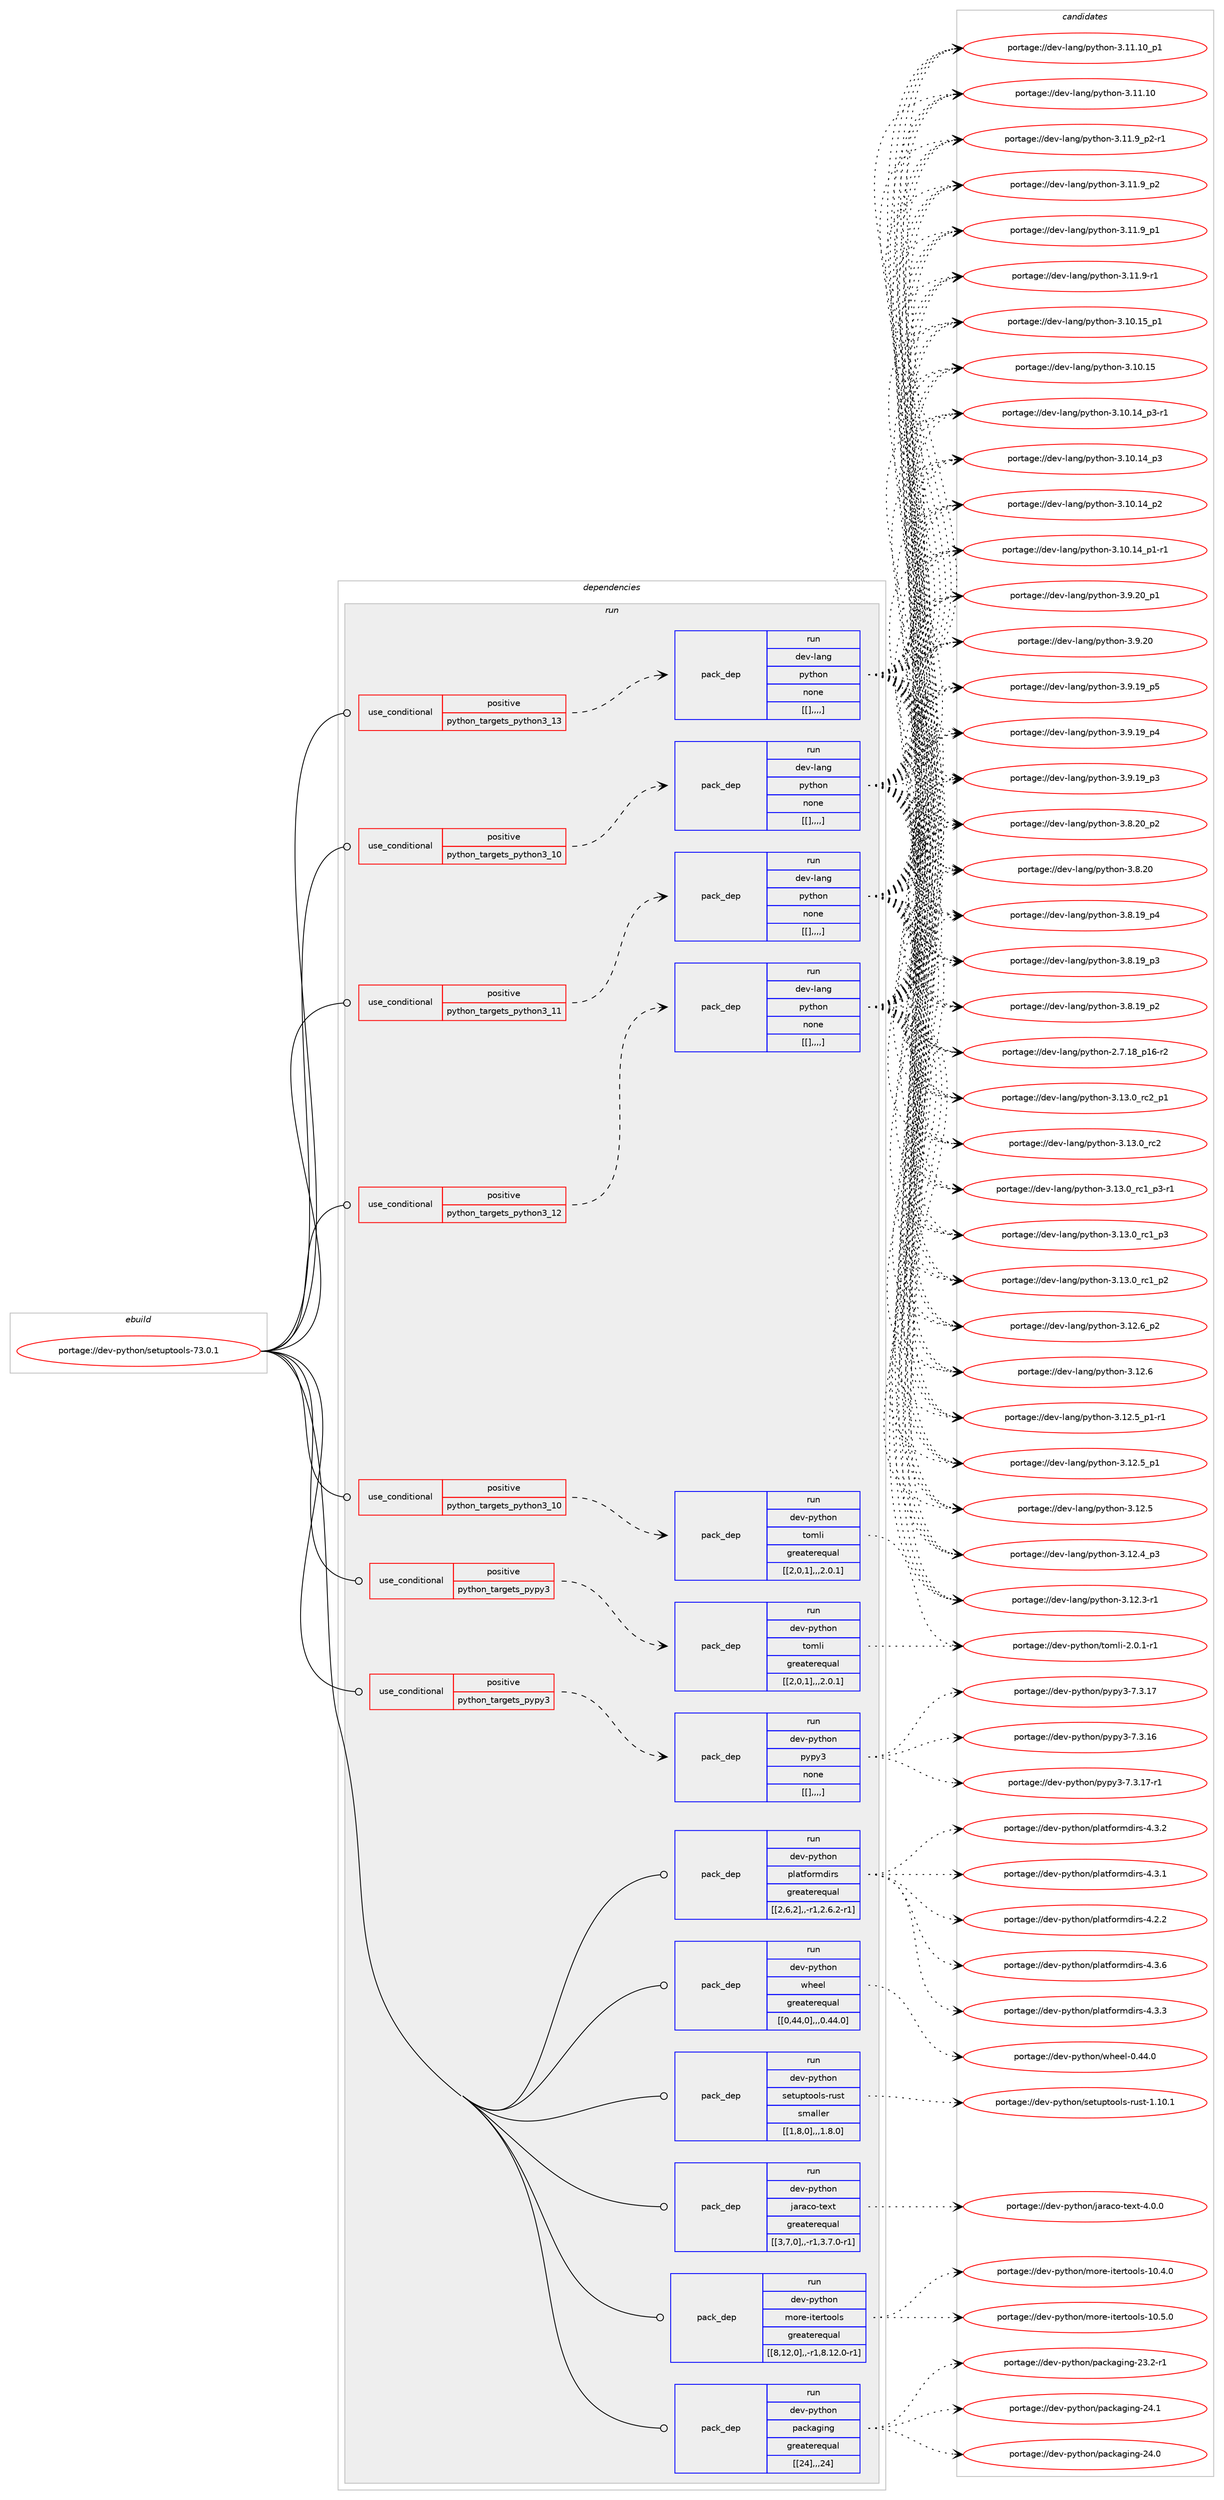 digraph prolog {

# *************
# Graph options
# *************

newrank=true;
concentrate=true;
compound=true;
graph [rankdir=LR,fontname=Helvetica,fontsize=10,ranksep=1.5];#, ranksep=2.5, nodesep=0.2];
edge  [arrowhead=vee];
node  [fontname=Helvetica,fontsize=10];

# **********
# The ebuild
# **********

subgraph cluster_leftcol {
color=gray;
label=<<i>ebuild</i>>;
id [label="portage://dev-python/setuptools-73.0.1", color=red, width=4, href="../dev-python/setuptools-73.0.1.svg"];
}

# ****************
# The dependencies
# ****************

subgraph cluster_midcol {
color=gray;
label=<<i>dependencies</i>>;
subgraph cluster_compile {
fillcolor="#eeeeee";
style=filled;
label=<<i>compile</i>>;
}
subgraph cluster_compileandrun {
fillcolor="#eeeeee";
style=filled;
label=<<i>compile and run</i>>;
}
subgraph cluster_run {
fillcolor="#eeeeee";
style=filled;
label=<<i>run</i>>;
subgraph cond41144 {
dependency166281 [label=<<TABLE BORDER="0" CELLBORDER="1" CELLSPACING="0" CELLPADDING="4"><TR><TD ROWSPAN="3" CELLPADDING="10">use_conditional</TD></TR><TR><TD>positive</TD></TR><TR><TD>python_targets_pypy3</TD></TR></TABLE>>, shape=none, color=red];
subgraph pack123879 {
dependency166282 [label=<<TABLE BORDER="0" CELLBORDER="1" CELLSPACING="0" CELLPADDING="4" WIDTH="220"><TR><TD ROWSPAN="6" CELLPADDING="30">pack_dep</TD></TR><TR><TD WIDTH="110">run</TD></TR><TR><TD>dev-python</TD></TR><TR><TD>pypy3</TD></TR><TR><TD>none</TD></TR><TR><TD>[[],,,,]</TD></TR></TABLE>>, shape=none, color=blue];
}
dependency166281:e -> dependency166282:w [weight=20,style="dashed",arrowhead="vee"];
}
id:e -> dependency166281:w [weight=20,style="solid",arrowhead="odot"];
subgraph cond41145 {
dependency166283 [label=<<TABLE BORDER="0" CELLBORDER="1" CELLSPACING="0" CELLPADDING="4"><TR><TD ROWSPAN="3" CELLPADDING="10">use_conditional</TD></TR><TR><TD>positive</TD></TR><TR><TD>python_targets_pypy3</TD></TR></TABLE>>, shape=none, color=red];
subgraph pack123880 {
dependency166284 [label=<<TABLE BORDER="0" CELLBORDER="1" CELLSPACING="0" CELLPADDING="4" WIDTH="220"><TR><TD ROWSPAN="6" CELLPADDING="30">pack_dep</TD></TR><TR><TD WIDTH="110">run</TD></TR><TR><TD>dev-python</TD></TR><TR><TD>tomli</TD></TR><TR><TD>greaterequal</TD></TR><TR><TD>[[2,0,1],,,2.0.1]</TD></TR></TABLE>>, shape=none, color=blue];
}
dependency166283:e -> dependency166284:w [weight=20,style="dashed",arrowhead="vee"];
}
id:e -> dependency166283:w [weight=20,style="solid",arrowhead="odot"];
subgraph cond41146 {
dependency166285 [label=<<TABLE BORDER="0" CELLBORDER="1" CELLSPACING="0" CELLPADDING="4"><TR><TD ROWSPAN="3" CELLPADDING="10">use_conditional</TD></TR><TR><TD>positive</TD></TR><TR><TD>python_targets_python3_10</TD></TR></TABLE>>, shape=none, color=red];
subgraph pack123881 {
dependency166286 [label=<<TABLE BORDER="0" CELLBORDER="1" CELLSPACING="0" CELLPADDING="4" WIDTH="220"><TR><TD ROWSPAN="6" CELLPADDING="30">pack_dep</TD></TR><TR><TD WIDTH="110">run</TD></TR><TR><TD>dev-lang</TD></TR><TR><TD>python</TD></TR><TR><TD>none</TD></TR><TR><TD>[[],,,,]</TD></TR></TABLE>>, shape=none, color=blue];
}
dependency166285:e -> dependency166286:w [weight=20,style="dashed",arrowhead="vee"];
}
id:e -> dependency166285:w [weight=20,style="solid",arrowhead="odot"];
subgraph cond41147 {
dependency166287 [label=<<TABLE BORDER="0" CELLBORDER="1" CELLSPACING="0" CELLPADDING="4"><TR><TD ROWSPAN="3" CELLPADDING="10">use_conditional</TD></TR><TR><TD>positive</TD></TR><TR><TD>python_targets_python3_10</TD></TR></TABLE>>, shape=none, color=red];
subgraph pack123882 {
dependency166288 [label=<<TABLE BORDER="0" CELLBORDER="1" CELLSPACING="0" CELLPADDING="4" WIDTH="220"><TR><TD ROWSPAN="6" CELLPADDING="30">pack_dep</TD></TR><TR><TD WIDTH="110">run</TD></TR><TR><TD>dev-python</TD></TR><TR><TD>tomli</TD></TR><TR><TD>greaterequal</TD></TR><TR><TD>[[2,0,1],,,2.0.1]</TD></TR></TABLE>>, shape=none, color=blue];
}
dependency166287:e -> dependency166288:w [weight=20,style="dashed",arrowhead="vee"];
}
id:e -> dependency166287:w [weight=20,style="solid",arrowhead="odot"];
subgraph cond41148 {
dependency166289 [label=<<TABLE BORDER="0" CELLBORDER="1" CELLSPACING="0" CELLPADDING="4"><TR><TD ROWSPAN="3" CELLPADDING="10">use_conditional</TD></TR><TR><TD>positive</TD></TR><TR><TD>python_targets_python3_11</TD></TR></TABLE>>, shape=none, color=red];
subgraph pack123883 {
dependency166290 [label=<<TABLE BORDER="0" CELLBORDER="1" CELLSPACING="0" CELLPADDING="4" WIDTH="220"><TR><TD ROWSPAN="6" CELLPADDING="30">pack_dep</TD></TR><TR><TD WIDTH="110">run</TD></TR><TR><TD>dev-lang</TD></TR><TR><TD>python</TD></TR><TR><TD>none</TD></TR><TR><TD>[[],,,,]</TD></TR></TABLE>>, shape=none, color=blue];
}
dependency166289:e -> dependency166290:w [weight=20,style="dashed",arrowhead="vee"];
}
id:e -> dependency166289:w [weight=20,style="solid",arrowhead="odot"];
subgraph cond41149 {
dependency166291 [label=<<TABLE BORDER="0" CELLBORDER="1" CELLSPACING="0" CELLPADDING="4"><TR><TD ROWSPAN="3" CELLPADDING="10">use_conditional</TD></TR><TR><TD>positive</TD></TR><TR><TD>python_targets_python3_12</TD></TR></TABLE>>, shape=none, color=red];
subgraph pack123884 {
dependency166292 [label=<<TABLE BORDER="0" CELLBORDER="1" CELLSPACING="0" CELLPADDING="4" WIDTH="220"><TR><TD ROWSPAN="6" CELLPADDING="30">pack_dep</TD></TR><TR><TD WIDTH="110">run</TD></TR><TR><TD>dev-lang</TD></TR><TR><TD>python</TD></TR><TR><TD>none</TD></TR><TR><TD>[[],,,,]</TD></TR></TABLE>>, shape=none, color=blue];
}
dependency166291:e -> dependency166292:w [weight=20,style="dashed",arrowhead="vee"];
}
id:e -> dependency166291:w [weight=20,style="solid",arrowhead="odot"];
subgraph cond41150 {
dependency166293 [label=<<TABLE BORDER="0" CELLBORDER="1" CELLSPACING="0" CELLPADDING="4"><TR><TD ROWSPAN="3" CELLPADDING="10">use_conditional</TD></TR><TR><TD>positive</TD></TR><TR><TD>python_targets_python3_13</TD></TR></TABLE>>, shape=none, color=red];
subgraph pack123885 {
dependency166294 [label=<<TABLE BORDER="0" CELLBORDER="1" CELLSPACING="0" CELLPADDING="4" WIDTH="220"><TR><TD ROWSPAN="6" CELLPADDING="30">pack_dep</TD></TR><TR><TD WIDTH="110">run</TD></TR><TR><TD>dev-lang</TD></TR><TR><TD>python</TD></TR><TR><TD>none</TD></TR><TR><TD>[[],,,,]</TD></TR></TABLE>>, shape=none, color=blue];
}
dependency166293:e -> dependency166294:w [weight=20,style="dashed",arrowhead="vee"];
}
id:e -> dependency166293:w [weight=20,style="solid",arrowhead="odot"];
subgraph pack123886 {
dependency166295 [label=<<TABLE BORDER="0" CELLBORDER="1" CELLSPACING="0" CELLPADDING="4" WIDTH="220"><TR><TD ROWSPAN="6" CELLPADDING="30">pack_dep</TD></TR><TR><TD WIDTH="110">run</TD></TR><TR><TD>dev-python</TD></TR><TR><TD>jaraco-text</TD></TR><TR><TD>greaterequal</TD></TR><TR><TD>[[3,7,0],,-r1,3.7.0-r1]</TD></TR></TABLE>>, shape=none, color=blue];
}
id:e -> dependency166295:w [weight=20,style="solid",arrowhead="odot"];
subgraph pack123887 {
dependency166296 [label=<<TABLE BORDER="0" CELLBORDER="1" CELLSPACING="0" CELLPADDING="4" WIDTH="220"><TR><TD ROWSPAN="6" CELLPADDING="30">pack_dep</TD></TR><TR><TD WIDTH="110">run</TD></TR><TR><TD>dev-python</TD></TR><TR><TD>more-itertools</TD></TR><TR><TD>greaterequal</TD></TR><TR><TD>[[8,12,0],,-r1,8.12.0-r1]</TD></TR></TABLE>>, shape=none, color=blue];
}
id:e -> dependency166296:w [weight=20,style="solid",arrowhead="odot"];
subgraph pack123888 {
dependency166297 [label=<<TABLE BORDER="0" CELLBORDER="1" CELLSPACING="0" CELLPADDING="4" WIDTH="220"><TR><TD ROWSPAN="6" CELLPADDING="30">pack_dep</TD></TR><TR><TD WIDTH="110">run</TD></TR><TR><TD>dev-python</TD></TR><TR><TD>packaging</TD></TR><TR><TD>greaterequal</TD></TR><TR><TD>[[24],,,24]</TD></TR></TABLE>>, shape=none, color=blue];
}
id:e -> dependency166297:w [weight=20,style="solid",arrowhead="odot"];
subgraph pack123889 {
dependency166298 [label=<<TABLE BORDER="0" CELLBORDER="1" CELLSPACING="0" CELLPADDING="4" WIDTH="220"><TR><TD ROWSPAN="6" CELLPADDING="30">pack_dep</TD></TR><TR><TD WIDTH="110">run</TD></TR><TR><TD>dev-python</TD></TR><TR><TD>platformdirs</TD></TR><TR><TD>greaterequal</TD></TR><TR><TD>[[2,6,2],,-r1,2.6.2-r1]</TD></TR></TABLE>>, shape=none, color=blue];
}
id:e -> dependency166298:w [weight=20,style="solid",arrowhead="odot"];
subgraph pack123890 {
dependency166299 [label=<<TABLE BORDER="0" CELLBORDER="1" CELLSPACING="0" CELLPADDING="4" WIDTH="220"><TR><TD ROWSPAN="6" CELLPADDING="30">pack_dep</TD></TR><TR><TD WIDTH="110">run</TD></TR><TR><TD>dev-python</TD></TR><TR><TD>wheel</TD></TR><TR><TD>greaterequal</TD></TR><TR><TD>[[0,44,0],,,0.44.0]</TD></TR></TABLE>>, shape=none, color=blue];
}
id:e -> dependency166299:w [weight=20,style="solid",arrowhead="odot"];
subgraph pack123891 {
dependency166300 [label=<<TABLE BORDER="0" CELLBORDER="1" CELLSPACING="0" CELLPADDING="4" WIDTH="220"><TR><TD ROWSPAN="6" CELLPADDING="30">pack_dep</TD></TR><TR><TD WIDTH="110">run</TD></TR><TR><TD>dev-python</TD></TR><TR><TD>setuptools-rust</TD></TR><TR><TD>smaller</TD></TR><TR><TD>[[1,8,0],,,1.8.0]</TD></TR></TABLE>>, shape=none, color=blue];
}
id:e -> dependency166300:w [weight=20,style="solid",arrowhead="odot"];
}
}

# **************
# The candidates
# **************

subgraph cluster_choices {
rank=same;
color=gray;
label=<<i>candidates</i>>;

subgraph choice123879 {
color=black;
nodesep=1;
choice100101118451121211161041111104711212111212151455546514649554511449 [label="portage://dev-python/pypy3-7.3.17-r1", color=red, width=4,href="../dev-python/pypy3-7.3.17-r1.svg"];
choice10010111845112121116104111110471121211121215145554651464955 [label="portage://dev-python/pypy3-7.3.17", color=red, width=4,href="../dev-python/pypy3-7.3.17.svg"];
choice10010111845112121116104111110471121211121215145554651464954 [label="portage://dev-python/pypy3-7.3.16", color=red, width=4,href="../dev-python/pypy3-7.3.16.svg"];
dependency166282:e -> choice100101118451121211161041111104711212111212151455546514649554511449:w [style=dotted,weight="100"];
dependency166282:e -> choice10010111845112121116104111110471121211121215145554651464955:w [style=dotted,weight="100"];
dependency166282:e -> choice10010111845112121116104111110471121211121215145554651464954:w [style=dotted,weight="100"];
}
subgraph choice123880 {
color=black;
nodesep=1;
choice10010111845112121116104111110471161111091081054550464846494511449 [label="portage://dev-python/tomli-2.0.1-r1", color=red, width=4,href="../dev-python/tomli-2.0.1-r1.svg"];
dependency166284:e -> choice10010111845112121116104111110471161111091081054550464846494511449:w [style=dotted,weight="100"];
}
subgraph choice123881 {
color=black;
nodesep=1;
choice100101118451089711010347112121116104111110455146495146489511499509511249 [label="portage://dev-lang/python-3.13.0_rc2_p1", color=red, width=4,href="../dev-lang/python-3.13.0_rc2_p1.svg"];
choice10010111845108971101034711212111610411111045514649514648951149950 [label="portage://dev-lang/python-3.13.0_rc2", color=red, width=4,href="../dev-lang/python-3.13.0_rc2.svg"];
choice1001011184510897110103471121211161041111104551464951464895114994995112514511449 [label="portage://dev-lang/python-3.13.0_rc1_p3-r1", color=red, width=4,href="../dev-lang/python-3.13.0_rc1_p3-r1.svg"];
choice100101118451089711010347112121116104111110455146495146489511499499511251 [label="portage://dev-lang/python-3.13.0_rc1_p3", color=red, width=4,href="../dev-lang/python-3.13.0_rc1_p3.svg"];
choice100101118451089711010347112121116104111110455146495146489511499499511250 [label="portage://dev-lang/python-3.13.0_rc1_p2", color=red, width=4,href="../dev-lang/python-3.13.0_rc1_p2.svg"];
choice100101118451089711010347112121116104111110455146495046549511250 [label="portage://dev-lang/python-3.12.6_p2", color=red, width=4,href="../dev-lang/python-3.12.6_p2.svg"];
choice10010111845108971101034711212111610411111045514649504654 [label="portage://dev-lang/python-3.12.6", color=red, width=4,href="../dev-lang/python-3.12.6.svg"];
choice1001011184510897110103471121211161041111104551464950465395112494511449 [label="portage://dev-lang/python-3.12.5_p1-r1", color=red, width=4,href="../dev-lang/python-3.12.5_p1-r1.svg"];
choice100101118451089711010347112121116104111110455146495046539511249 [label="portage://dev-lang/python-3.12.5_p1", color=red, width=4,href="../dev-lang/python-3.12.5_p1.svg"];
choice10010111845108971101034711212111610411111045514649504653 [label="portage://dev-lang/python-3.12.5", color=red, width=4,href="../dev-lang/python-3.12.5.svg"];
choice100101118451089711010347112121116104111110455146495046529511251 [label="portage://dev-lang/python-3.12.4_p3", color=red, width=4,href="../dev-lang/python-3.12.4_p3.svg"];
choice100101118451089711010347112121116104111110455146495046514511449 [label="portage://dev-lang/python-3.12.3-r1", color=red, width=4,href="../dev-lang/python-3.12.3-r1.svg"];
choice10010111845108971101034711212111610411111045514649494649489511249 [label="portage://dev-lang/python-3.11.10_p1", color=red, width=4,href="../dev-lang/python-3.11.10_p1.svg"];
choice1001011184510897110103471121211161041111104551464949464948 [label="portage://dev-lang/python-3.11.10", color=red, width=4,href="../dev-lang/python-3.11.10.svg"];
choice1001011184510897110103471121211161041111104551464949465795112504511449 [label="portage://dev-lang/python-3.11.9_p2-r1", color=red, width=4,href="../dev-lang/python-3.11.9_p2-r1.svg"];
choice100101118451089711010347112121116104111110455146494946579511250 [label="portage://dev-lang/python-3.11.9_p2", color=red, width=4,href="../dev-lang/python-3.11.9_p2.svg"];
choice100101118451089711010347112121116104111110455146494946579511249 [label="portage://dev-lang/python-3.11.9_p1", color=red, width=4,href="../dev-lang/python-3.11.9_p1.svg"];
choice100101118451089711010347112121116104111110455146494946574511449 [label="portage://dev-lang/python-3.11.9-r1", color=red, width=4,href="../dev-lang/python-3.11.9-r1.svg"];
choice10010111845108971101034711212111610411111045514649484649539511249 [label="portage://dev-lang/python-3.10.15_p1", color=red, width=4,href="../dev-lang/python-3.10.15_p1.svg"];
choice1001011184510897110103471121211161041111104551464948464953 [label="portage://dev-lang/python-3.10.15", color=red, width=4,href="../dev-lang/python-3.10.15.svg"];
choice100101118451089711010347112121116104111110455146494846495295112514511449 [label="portage://dev-lang/python-3.10.14_p3-r1", color=red, width=4,href="../dev-lang/python-3.10.14_p3-r1.svg"];
choice10010111845108971101034711212111610411111045514649484649529511251 [label="portage://dev-lang/python-3.10.14_p3", color=red, width=4,href="../dev-lang/python-3.10.14_p3.svg"];
choice10010111845108971101034711212111610411111045514649484649529511250 [label="portage://dev-lang/python-3.10.14_p2", color=red, width=4,href="../dev-lang/python-3.10.14_p2.svg"];
choice100101118451089711010347112121116104111110455146494846495295112494511449 [label="portage://dev-lang/python-3.10.14_p1-r1", color=red, width=4,href="../dev-lang/python-3.10.14_p1-r1.svg"];
choice100101118451089711010347112121116104111110455146574650489511249 [label="portage://dev-lang/python-3.9.20_p1", color=red, width=4,href="../dev-lang/python-3.9.20_p1.svg"];
choice10010111845108971101034711212111610411111045514657465048 [label="portage://dev-lang/python-3.9.20", color=red, width=4,href="../dev-lang/python-3.9.20.svg"];
choice100101118451089711010347112121116104111110455146574649579511253 [label="portage://dev-lang/python-3.9.19_p5", color=red, width=4,href="../dev-lang/python-3.9.19_p5.svg"];
choice100101118451089711010347112121116104111110455146574649579511252 [label="portage://dev-lang/python-3.9.19_p4", color=red, width=4,href="../dev-lang/python-3.9.19_p4.svg"];
choice100101118451089711010347112121116104111110455146574649579511251 [label="portage://dev-lang/python-3.9.19_p3", color=red, width=4,href="../dev-lang/python-3.9.19_p3.svg"];
choice100101118451089711010347112121116104111110455146564650489511250 [label="portage://dev-lang/python-3.8.20_p2", color=red, width=4,href="../dev-lang/python-3.8.20_p2.svg"];
choice10010111845108971101034711212111610411111045514656465048 [label="portage://dev-lang/python-3.8.20", color=red, width=4,href="../dev-lang/python-3.8.20.svg"];
choice100101118451089711010347112121116104111110455146564649579511252 [label="portage://dev-lang/python-3.8.19_p4", color=red, width=4,href="../dev-lang/python-3.8.19_p4.svg"];
choice100101118451089711010347112121116104111110455146564649579511251 [label="portage://dev-lang/python-3.8.19_p3", color=red, width=4,href="../dev-lang/python-3.8.19_p3.svg"];
choice100101118451089711010347112121116104111110455146564649579511250 [label="portage://dev-lang/python-3.8.19_p2", color=red, width=4,href="../dev-lang/python-3.8.19_p2.svg"];
choice100101118451089711010347112121116104111110455046554649569511249544511450 [label="portage://dev-lang/python-2.7.18_p16-r2", color=red, width=4,href="../dev-lang/python-2.7.18_p16-r2.svg"];
dependency166286:e -> choice100101118451089711010347112121116104111110455146495146489511499509511249:w [style=dotted,weight="100"];
dependency166286:e -> choice10010111845108971101034711212111610411111045514649514648951149950:w [style=dotted,weight="100"];
dependency166286:e -> choice1001011184510897110103471121211161041111104551464951464895114994995112514511449:w [style=dotted,weight="100"];
dependency166286:e -> choice100101118451089711010347112121116104111110455146495146489511499499511251:w [style=dotted,weight="100"];
dependency166286:e -> choice100101118451089711010347112121116104111110455146495146489511499499511250:w [style=dotted,weight="100"];
dependency166286:e -> choice100101118451089711010347112121116104111110455146495046549511250:w [style=dotted,weight="100"];
dependency166286:e -> choice10010111845108971101034711212111610411111045514649504654:w [style=dotted,weight="100"];
dependency166286:e -> choice1001011184510897110103471121211161041111104551464950465395112494511449:w [style=dotted,weight="100"];
dependency166286:e -> choice100101118451089711010347112121116104111110455146495046539511249:w [style=dotted,weight="100"];
dependency166286:e -> choice10010111845108971101034711212111610411111045514649504653:w [style=dotted,weight="100"];
dependency166286:e -> choice100101118451089711010347112121116104111110455146495046529511251:w [style=dotted,weight="100"];
dependency166286:e -> choice100101118451089711010347112121116104111110455146495046514511449:w [style=dotted,weight="100"];
dependency166286:e -> choice10010111845108971101034711212111610411111045514649494649489511249:w [style=dotted,weight="100"];
dependency166286:e -> choice1001011184510897110103471121211161041111104551464949464948:w [style=dotted,weight="100"];
dependency166286:e -> choice1001011184510897110103471121211161041111104551464949465795112504511449:w [style=dotted,weight="100"];
dependency166286:e -> choice100101118451089711010347112121116104111110455146494946579511250:w [style=dotted,weight="100"];
dependency166286:e -> choice100101118451089711010347112121116104111110455146494946579511249:w [style=dotted,weight="100"];
dependency166286:e -> choice100101118451089711010347112121116104111110455146494946574511449:w [style=dotted,weight="100"];
dependency166286:e -> choice10010111845108971101034711212111610411111045514649484649539511249:w [style=dotted,weight="100"];
dependency166286:e -> choice1001011184510897110103471121211161041111104551464948464953:w [style=dotted,weight="100"];
dependency166286:e -> choice100101118451089711010347112121116104111110455146494846495295112514511449:w [style=dotted,weight="100"];
dependency166286:e -> choice10010111845108971101034711212111610411111045514649484649529511251:w [style=dotted,weight="100"];
dependency166286:e -> choice10010111845108971101034711212111610411111045514649484649529511250:w [style=dotted,weight="100"];
dependency166286:e -> choice100101118451089711010347112121116104111110455146494846495295112494511449:w [style=dotted,weight="100"];
dependency166286:e -> choice100101118451089711010347112121116104111110455146574650489511249:w [style=dotted,weight="100"];
dependency166286:e -> choice10010111845108971101034711212111610411111045514657465048:w [style=dotted,weight="100"];
dependency166286:e -> choice100101118451089711010347112121116104111110455146574649579511253:w [style=dotted,weight="100"];
dependency166286:e -> choice100101118451089711010347112121116104111110455146574649579511252:w [style=dotted,weight="100"];
dependency166286:e -> choice100101118451089711010347112121116104111110455146574649579511251:w [style=dotted,weight="100"];
dependency166286:e -> choice100101118451089711010347112121116104111110455146564650489511250:w [style=dotted,weight="100"];
dependency166286:e -> choice10010111845108971101034711212111610411111045514656465048:w [style=dotted,weight="100"];
dependency166286:e -> choice100101118451089711010347112121116104111110455146564649579511252:w [style=dotted,weight="100"];
dependency166286:e -> choice100101118451089711010347112121116104111110455146564649579511251:w [style=dotted,weight="100"];
dependency166286:e -> choice100101118451089711010347112121116104111110455146564649579511250:w [style=dotted,weight="100"];
dependency166286:e -> choice100101118451089711010347112121116104111110455046554649569511249544511450:w [style=dotted,weight="100"];
}
subgraph choice123882 {
color=black;
nodesep=1;
choice10010111845112121116104111110471161111091081054550464846494511449 [label="portage://dev-python/tomli-2.0.1-r1", color=red, width=4,href="../dev-python/tomli-2.0.1-r1.svg"];
dependency166288:e -> choice10010111845112121116104111110471161111091081054550464846494511449:w [style=dotted,weight="100"];
}
subgraph choice123883 {
color=black;
nodesep=1;
choice100101118451089711010347112121116104111110455146495146489511499509511249 [label="portage://dev-lang/python-3.13.0_rc2_p1", color=red, width=4,href="../dev-lang/python-3.13.0_rc2_p1.svg"];
choice10010111845108971101034711212111610411111045514649514648951149950 [label="portage://dev-lang/python-3.13.0_rc2", color=red, width=4,href="../dev-lang/python-3.13.0_rc2.svg"];
choice1001011184510897110103471121211161041111104551464951464895114994995112514511449 [label="portage://dev-lang/python-3.13.0_rc1_p3-r1", color=red, width=4,href="../dev-lang/python-3.13.0_rc1_p3-r1.svg"];
choice100101118451089711010347112121116104111110455146495146489511499499511251 [label="portage://dev-lang/python-3.13.0_rc1_p3", color=red, width=4,href="../dev-lang/python-3.13.0_rc1_p3.svg"];
choice100101118451089711010347112121116104111110455146495146489511499499511250 [label="portage://dev-lang/python-3.13.0_rc1_p2", color=red, width=4,href="../dev-lang/python-3.13.0_rc1_p2.svg"];
choice100101118451089711010347112121116104111110455146495046549511250 [label="portage://dev-lang/python-3.12.6_p2", color=red, width=4,href="../dev-lang/python-3.12.6_p2.svg"];
choice10010111845108971101034711212111610411111045514649504654 [label="portage://dev-lang/python-3.12.6", color=red, width=4,href="../dev-lang/python-3.12.6.svg"];
choice1001011184510897110103471121211161041111104551464950465395112494511449 [label="portage://dev-lang/python-3.12.5_p1-r1", color=red, width=4,href="../dev-lang/python-3.12.5_p1-r1.svg"];
choice100101118451089711010347112121116104111110455146495046539511249 [label="portage://dev-lang/python-3.12.5_p1", color=red, width=4,href="../dev-lang/python-3.12.5_p1.svg"];
choice10010111845108971101034711212111610411111045514649504653 [label="portage://dev-lang/python-3.12.5", color=red, width=4,href="../dev-lang/python-3.12.5.svg"];
choice100101118451089711010347112121116104111110455146495046529511251 [label="portage://dev-lang/python-3.12.4_p3", color=red, width=4,href="../dev-lang/python-3.12.4_p3.svg"];
choice100101118451089711010347112121116104111110455146495046514511449 [label="portage://dev-lang/python-3.12.3-r1", color=red, width=4,href="../dev-lang/python-3.12.3-r1.svg"];
choice10010111845108971101034711212111610411111045514649494649489511249 [label="portage://dev-lang/python-3.11.10_p1", color=red, width=4,href="../dev-lang/python-3.11.10_p1.svg"];
choice1001011184510897110103471121211161041111104551464949464948 [label="portage://dev-lang/python-3.11.10", color=red, width=4,href="../dev-lang/python-3.11.10.svg"];
choice1001011184510897110103471121211161041111104551464949465795112504511449 [label="portage://dev-lang/python-3.11.9_p2-r1", color=red, width=4,href="../dev-lang/python-3.11.9_p2-r1.svg"];
choice100101118451089711010347112121116104111110455146494946579511250 [label="portage://dev-lang/python-3.11.9_p2", color=red, width=4,href="../dev-lang/python-3.11.9_p2.svg"];
choice100101118451089711010347112121116104111110455146494946579511249 [label="portage://dev-lang/python-3.11.9_p1", color=red, width=4,href="../dev-lang/python-3.11.9_p1.svg"];
choice100101118451089711010347112121116104111110455146494946574511449 [label="portage://dev-lang/python-3.11.9-r1", color=red, width=4,href="../dev-lang/python-3.11.9-r1.svg"];
choice10010111845108971101034711212111610411111045514649484649539511249 [label="portage://dev-lang/python-3.10.15_p1", color=red, width=4,href="../dev-lang/python-3.10.15_p1.svg"];
choice1001011184510897110103471121211161041111104551464948464953 [label="portage://dev-lang/python-3.10.15", color=red, width=4,href="../dev-lang/python-3.10.15.svg"];
choice100101118451089711010347112121116104111110455146494846495295112514511449 [label="portage://dev-lang/python-3.10.14_p3-r1", color=red, width=4,href="../dev-lang/python-3.10.14_p3-r1.svg"];
choice10010111845108971101034711212111610411111045514649484649529511251 [label="portage://dev-lang/python-3.10.14_p3", color=red, width=4,href="../dev-lang/python-3.10.14_p3.svg"];
choice10010111845108971101034711212111610411111045514649484649529511250 [label="portage://dev-lang/python-3.10.14_p2", color=red, width=4,href="../dev-lang/python-3.10.14_p2.svg"];
choice100101118451089711010347112121116104111110455146494846495295112494511449 [label="portage://dev-lang/python-3.10.14_p1-r1", color=red, width=4,href="../dev-lang/python-3.10.14_p1-r1.svg"];
choice100101118451089711010347112121116104111110455146574650489511249 [label="portage://dev-lang/python-3.9.20_p1", color=red, width=4,href="../dev-lang/python-3.9.20_p1.svg"];
choice10010111845108971101034711212111610411111045514657465048 [label="portage://dev-lang/python-3.9.20", color=red, width=4,href="../dev-lang/python-3.9.20.svg"];
choice100101118451089711010347112121116104111110455146574649579511253 [label="portage://dev-lang/python-3.9.19_p5", color=red, width=4,href="../dev-lang/python-3.9.19_p5.svg"];
choice100101118451089711010347112121116104111110455146574649579511252 [label="portage://dev-lang/python-3.9.19_p4", color=red, width=4,href="../dev-lang/python-3.9.19_p4.svg"];
choice100101118451089711010347112121116104111110455146574649579511251 [label="portage://dev-lang/python-3.9.19_p3", color=red, width=4,href="../dev-lang/python-3.9.19_p3.svg"];
choice100101118451089711010347112121116104111110455146564650489511250 [label="portage://dev-lang/python-3.8.20_p2", color=red, width=4,href="../dev-lang/python-3.8.20_p2.svg"];
choice10010111845108971101034711212111610411111045514656465048 [label="portage://dev-lang/python-3.8.20", color=red, width=4,href="../dev-lang/python-3.8.20.svg"];
choice100101118451089711010347112121116104111110455146564649579511252 [label="portage://dev-lang/python-3.8.19_p4", color=red, width=4,href="../dev-lang/python-3.8.19_p4.svg"];
choice100101118451089711010347112121116104111110455146564649579511251 [label="portage://dev-lang/python-3.8.19_p3", color=red, width=4,href="../dev-lang/python-3.8.19_p3.svg"];
choice100101118451089711010347112121116104111110455146564649579511250 [label="portage://dev-lang/python-3.8.19_p2", color=red, width=4,href="../dev-lang/python-3.8.19_p2.svg"];
choice100101118451089711010347112121116104111110455046554649569511249544511450 [label="portage://dev-lang/python-2.7.18_p16-r2", color=red, width=4,href="../dev-lang/python-2.7.18_p16-r2.svg"];
dependency166290:e -> choice100101118451089711010347112121116104111110455146495146489511499509511249:w [style=dotted,weight="100"];
dependency166290:e -> choice10010111845108971101034711212111610411111045514649514648951149950:w [style=dotted,weight="100"];
dependency166290:e -> choice1001011184510897110103471121211161041111104551464951464895114994995112514511449:w [style=dotted,weight="100"];
dependency166290:e -> choice100101118451089711010347112121116104111110455146495146489511499499511251:w [style=dotted,weight="100"];
dependency166290:e -> choice100101118451089711010347112121116104111110455146495146489511499499511250:w [style=dotted,weight="100"];
dependency166290:e -> choice100101118451089711010347112121116104111110455146495046549511250:w [style=dotted,weight="100"];
dependency166290:e -> choice10010111845108971101034711212111610411111045514649504654:w [style=dotted,weight="100"];
dependency166290:e -> choice1001011184510897110103471121211161041111104551464950465395112494511449:w [style=dotted,weight="100"];
dependency166290:e -> choice100101118451089711010347112121116104111110455146495046539511249:w [style=dotted,weight="100"];
dependency166290:e -> choice10010111845108971101034711212111610411111045514649504653:w [style=dotted,weight="100"];
dependency166290:e -> choice100101118451089711010347112121116104111110455146495046529511251:w [style=dotted,weight="100"];
dependency166290:e -> choice100101118451089711010347112121116104111110455146495046514511449:w [style=dotted,weight="100"];
dependency166290:e -> choice10010111845108971101034711212111610411111045514649494649489511249:w [style=dotted,weight="100"];
dependency166290:e -> choice1001011184510897110103471121211161041111104551464949464948:w [style=dotted,weight="100"];
dependency166290:e -> choice1001011184510897110103471121211161041111104551464949465795112504511449:w [style=dotted,weight="100"];
dependency166290:e -> choice100101118451089711010347112121116104111110455146494946579511250:w [style=dotted,weight="100"];
dependency166290:e -> choice100101118451089711010347112121116104111110455146494946579511249:w [style=dotted,weight="100"];
dependency166290:e -> choice100101118451089711010347112121116104111110455146494946574511449:w [style=dotted,weight="100"];
dependency166290:e -> choice10010111845108971101034711212111610411111045514649484649539511249:w [style=dotted,weight="100"];
dependency166290:e -> choice1001011184510897110103471121211161041111104551464948464953:w [style=dotted,weight="100"];
dependency166290:e -> choice100101118451089711010347112121116104111110455146494846495295112514511449:w [style=dotted,weight="100"];
dependency166290:e -> choice10010111845108971101034711212111610411111045514649484649529511251:w [style=dotted,weight="100"];
dependency166290:e -> choice10010111845108971101034711212111610411111045514649484649529511250:w [style=dotted,weight="100"];
dependency166290:e -> choice100101118451089711010347112121116104111110455146494846495295112494511449:w [style=dotted,weight="100"];
dependency166290:e -> choice100101118451089711010347112121116104111110455146574650489511249:w [style=dotted,weight="100"];
dependency166290:e -> choice10010111845108971101034711212111610411111045514657465048:w [style=dotted,weight="100"];
dependency166290:e -> choice100101118451089711010347112121116104111110455146574649579511253:w [style=dotted,weight="100"];
dependency166290:e -> choice100101118451089711010347112121116104111110455146574649579511252:w [style=dotted,weight="100"];
dependency166290:e -> choice100101118451089711010347112121116104111110455146574649579511251:w [style=dotted,weight="100"];
dependency166290:e -> choice100101118451089711010347112121116104111110455146564650489511250:w [style=dotted,weight="100"];
dependency166290:e -> choice10010111845108971101034711212111610411111045514656465048:w [style=dotted,weight="100"];
dependency166290:e -> choice100101118451089711010347112121116104111110455146564649579511252:w [style=dotted,weight="100"];
dependency166290:e -> choice100101118451089711010347112121116104111110455146564649579511251:w [style=dotted,weight="100"];
dependency166290:e -> choice100101118451089711010347112121116104111110455146564649579511250:w [style=dotted,weight="100"];
dependency166290:e -> choice100101118451089711010347112121116104111110455046554649569511249544511450:w [style=dotted,weight="100"];
}
subgraph choice123884 {
color=black;
nodesep=1;
choice100101118451089711010347112121116104111110455146495146489511499509511249 [label="portage://dev-lang/python-3.13.0_rc2_p1", color=red, width=4,href="../dev-lang/python-3.13.0_rc2_p1.svg"];
choice10010111845108971101034711212111610411111045514649514648951149950 [label="portage://dev-lang/python-3.13.0_rc2", color=red, width=4,href="../dev-lang/python-3.13.0_rc2.svg"];
choice1001011184510897110103471121211161041111104551464951464895114994995112514511449 [label="portage://dev-lang/python-3.13.0_rc1_p3-r1", color=red, width=4,href="../dev-lang/python-3.13.0_rc1_p3-r1.svg"];
choice100101118451089711010347112121116104111110455146495146489511499499511251 [label="portage://dev-lang/python-3.13.0_rc1_p3", color=red, width=4,href="../dev-lang/python-3.13.0_rc1_p3.svg"];
choice100101118451089711010347112121116104111110455146495146489511499499511250 [label="portage://dev-lang/python-3.13.0_rc1_p2", color=red, width=4,href="../dev-lang/python-3.13.0_rc1_p2.svg"];
choice100101118451089711010347112121116104111110455146495046549511250 [label="portage://dev-lang/python-3.12.6_p2", color=red, width=4,href="../dev-lang/python-3.12.6_p2.svg"];
choice10010111845108971101034711212111610411111045514649504654 [label="portage://dev-lang/python-3.12.6", color=red, width=4,href="../dev-lang/python-3.12.6.svg"];
choice1001011184510897110103471121211161041111104551464950465395112494511449 [label="portage://dev-lang/python-3.12.5_p1-r1", color=red, width=4,href="../dev-lang/python-3.12.5_p1-r1.svg"];
choice100101118451089711010347112121116104111110455146495046539511249 [label="portage://dev-lang/python-3.12.5_p1", color=red, width=4,href="../dev-lang/python-3.12.5_p1.svg"];
choice10010111845108971101034711212111610411111045514649504653 [label="portage://dev-lang/python-3.12.5", color=red, width=4,href="../dev-lang/python-3.12.5.svg"];
choice100101118451089711010347112121116104111110455146495046529511251 [label="portage://dev-lang/python-3.12.4_p3", color=red, width=4,href="../dev-lang/python-3.12.4_p3.svg"];
choice100101118451089711010347112121116104111110455146495046514511449 [label="portage://dev-lang/python-3.12.3-r1", color=red, width=4,href="../dev-lang/python-3.12.3-r1.svg"];
choice10010111845108971101034711212111610411111045514649494649489511249 [label="portage://dev-lang/python-3.11.10_p1", color=red, width=4,href="../dev-lang/python-3.11.10_p1.svg"];
choice1001011184510897110103471121211161041111104551464949464948 [label="portage://dev-lang/python-3.11.10", color=red, width=4,href="../dev-lang/python-3.11.10.svg"];
choice1001011184510897110103471121211161041111104551464949465795112504511449 [label="portage://dev-lang/python-3.11.9_p2-r1", color=red, width=4,href="../dev-lang/python-3.11.9_p2-r1.svg"];
choice100101118451089711010347112121116104111110455146494946579511250 [label="portage://dev-lang/python-3.11.9_p2", color=red, width=4,href="../dev-lang/python-3.11.9_p2.svg"];
choice100101118451089711010347112121116104111110455146494946579511249 [label="portage://dev-lang/python-3.11.9_p1", color=red, width=4,href="../dev-lang/python-3.11.9_p1.svg"];
choice100101118451089711010347112121116104111110455146494946574511449 [label="portage://dev-lang/python-3.11.9-r1", color=red, width=4,href="../dev-lang/python-3.11.9-r1.svg"];
choice10010111845108971101034711212111610411111045514649484649539511249 [label="portage://dev-lang/python-3.10.15_p1", color=red, width=4,href="../dev-lang/python-3.10.15_p1.svg"];
choice1001011184510897110103471121211161041111104551464948464953 [label="portage://dev-lang/python-3.10.15", color=red, width=4,href="../dev-lang/python-3.10.15.svg"];
choice100101118451089711010347112121116104111110455146494846495295112514511449 [label="portage://dev-lang/python-3.10.14_p3-r1", color=red, width=4,href="../dev-lang/python-3.10.14_p3-r1.svg"];
choice10010111845108971101034711212111610411111045514649484649529511251 [label="portage://dev-lang/python-3.10.14_p3", color=red, width=4,href="../dev-lang/python-3.10.14_p3.svg"];
choice10010111845108971101034711212111610411111045514649484649529511250 [label="portage://dev-lang/python-3.10.14_p2", color=red, width=4,href="../dev-lang/python-3.10.14_p2.svg"];
choice100101118451089711010347112121116104111110455146494846495295112494511449 [label="portage://dev-lang/python-3.10.14_p1-r1", color=red, width=4,href="../dev-lang/python-3.10.14_p1-r1.svg"];
choice100101118451089711010347112121116104111110455146574650489511249 [label="portage://dev-lang/python-3.9.20_p1", color=red, width=4,href="../dev-lang/python-3.9.20_p1.svg"];
choice10010111845108971101034711212111610411111045514657465048 [label="portage://dev-lang/python-3.9.20", color=red, width=4,href="../dev-lang/python-3.9.20.svg"];
choice100101118451089711010347112121116104111110455146574649579511253 [label="portage://dev-lang/python-3.9.19_p5", color=red, width=4,href="../dev-lang/python-3.9.19_p5.svg"];
choice100101118451089711010347112121116104111110455146574649579511252 [label="portage://dev-lang/python-3.9.19_p4", color=red, width=4,href="../dev-lang/python-3.9.19_p4.svg"];
choice100101118451089711010347112121116104111110455146574649579511251 [label="portage://dev-lang/python-3.9.19_p3", color=red, width=4,href="../dev-lang/python-3.9.19_p3.svg"];
choice100101118451089711010347112121116104111110455146564650489511250 [label="portage://dev-lang/python-3.8.20_p2", color=red, width=4,href="../dev-lang/python-3.8.20_p2.svg"];
choice10010111845108971101034711212111610411111045514656465048 [label="portage://dev-lang/python-3.8.20", color=red, width=4,href="../dev-lang/python-3.8.20.svg"];
choice100101118451089711010347112121116104111110455146564649579511252 [label="portage://dev-lang/python-3.8.19_p4", color=red, width=4,href="../dev-lang/python-3.8.19_p4.svg"];
choice100101118451089711010347112121116104111110455146564649579511251 [label="portage://dev-lang/python-3.8.19_p3", color=red, width=4,href="../dev-lang/python-3.8.19_p3.svg"];
choice100101118451089711010347112121116104111110455146564649579511250 [label="portage://dev-lang/python-3.8.19_p2", color=red, width=4,href="../dev-lang/python-3.8.19_p2.svg"];
choice100101118451089711010347112121116104111110455046554649569511249544511450 [label="portage://dev-lang/python-2.7.18_p16-r2", color=red, width=4,href="../dev-lang/python-2.7.18_p16-r2.svg"];
dependency166292:e -> choice100101118451089711010347112121116104111110455146495146489511499509511249:w [style=dotted,weight="100"];
dependency166292:e -> choice10010111845108971101034711212111610411111045514649514648951149950:w [style=dotted,weight="100"];
dependency166292:e -> choice1001011184510897110103471121211161041111104551464951464895114994995112514511449:w [style=dotted,weight="100"];
dependency166292:e -> choice100101118451089711010347112121116104111110455146495146489511499499511251:w [style=dotted,weight="100"];
dependency166292:e -> choice100101118451089711010347112121116104111110455146495146489511499499511250:w [style=dotted,weight="100"];
dependency166292:e -> choice100101118451089711010347112121116104111110455146495046549511250:w [style=dotted,weight="100"];
dependency166292:e -> choice10010111845108971101034711212111610411111045514649504654:w [style=dotted,weight="100"];
dependency166292:e -> choice1001011184510897110103471121211161041111104551464950465395112494511449:w [style=dotted,weight="100"];
dependency166292:e -> choice100101118451089711010347112121116104111110455146495046539511249:w [style=dotted,weight="100"];
dependency166292:e -> choice10010111845108971101034711212111610411111045514649504653:w [style=dotted,weight="100"];
dependency166292:e -> choice100101118451089711010347112121116104111110455146495046529511251:w [style=dotted,weight="100"];
dependency166292:e -> choice100101118451089711010347112121116104111110455146495046514511449:w [style=dotted,weight="100"];
dependency166292:e -> choice10010111845108971101034711212111610411111045514649494649489511249:w [style=dotted,weight="100"];
dependency166292:e -> choice1001011184510897110103471121211161041111104551464949464948:w [style=dotted,weight="100"];
dependency166292:e -> choice1001011184510897110103471121211161041111104551464949465795112504511449:w [style=dotted,weight="100"];
dependency166292:e -> choice100101118451089711010347112121116104111110455146494946579511250:w [style=dotted,weight="100"];
dependency166292:e -> choice100101118451089711010347112121116104111110455146494946579511249:w [style=dotted,weight="100"];
dependency166292:e -> choice100101118451089711010347112121116104111110455146494946574511449:w [style=dotted,weight="100"];
dependency166292:e -> choice10010111845108971101034711212111610411111045514649484649539511249:w [style=dotted,weight="100"];
dependency166292:e -> choice1001011184510897110103471121211161041111104551464948464953:w [style=dotted,weight="100"];
dependency166292:e -> choice100101118451089711010347112121116104111110455146494846495295112514511449:w [style=dotted,weight="100"];
dependency166292:e -> choice10010111845108971101034711212111610411111045514649484649529511251:w [style=dotted,weight="100"];
dependency166292:e -> choice10010111845108971101034711212111610411111045514649484649529511250:w [style=dotted,weight="100"];
dependency166292:e -> choice100101118451089711010347112121116104111110455146494846495295112494511449:w [style=dotted,weight="100"];
dependency166292:e -> choice100101118451089711010347112121116104111110455146574650489511249:w [style=dotted,weight="100"];
dependency166292:e -> choice10010111845108971101034711212111610411111045514657465048:w [style=dotted,weight="100"];
dependency166292:e -> choice100101118451089711010347112121116104111110455146574649579511253:w [style=dotted,weight="100"];
dependency166292:e -> choice100101118451089711010347112121116104111110455146574649579511252:w [style=dotted,weight="100"];
dependency166292:e -> choice100101118451089711010347112121116104111110455146574649579511251:w [style=dotted,weight="100"];
dependency166292:e -> choice100101118451089711010347112121116104111110455146564650489511250:w [style=dotted,weight="100"];
dependency166292:e -> choice10010111845108971101034711212111610411111045514656465048:w [style=dotted,weight="100"];
dependency166292:e -> choice100101118451089711010347112121116104111110455146564649579511252:w [style=dotted,weight="100"];
dependency166292:e -> choice100101118451089711010347112121116104111110455146564649579511251:w [style=dotted,weight="100"];
dependency166292:e -> choice100101118451089711010347112121116104111110455146564649579511250:w [style=dotted,weight="100"];
dependency166292:e -> choice100101118451089711010347112121116104111110455046554649569511249544511450:w [style=dotted,weight="100"];
}
subgraph choice123885 {
color=black;
nodesep=1;
choice100101118451089711010347112121116104111110455146495146489511499509511249 [label="portage://dev-lang/python-3.13.0_rc2_p1", color=red, width=4,href="../dev-lang/python-3.13.0_rc2_p1.svg"];
choice10010111845108971101034711212111610411111045514649514648951149950 [label="portage://dev-lang/python-3.13.0_rc2", color=red, width=4,href="../dev-lang/python-3.13.0_rc2.svg"];
choice1001011184510897110103471121211161041111104551464951464895114994995112514511449 [label="portage://dev-lang/python-3.13.0_rc1_p3-r1", color=red, width=4,href="../dev-lang/python-3.13.0_rc1_p3-r1.svg"];
choice100101118451089711010347112121116104111110455146495146489511499499511251 [label="portage://dev-lang/python-3.13.0_rc1_p3", color=red, width=4,href="../dev-lang/python-3.13.0_rc1_p3.svg"];
choice100101118451089711010347112121116104111110455146495146489511499499511250 [label="portage://dev-lang/python-3.13.0_rc1_p2", color=red, width=4,href="../dev-lang/python-3.13.0_rc1_p2.svg"];
choice100101118451089711010347112121116104111110455146495046549511250 [label="portage://dev-lang/python-3.12.6_p2", color=red, width=4,href="../dev-lang/python-3.12.6_p2.svg"];
choice10010111845108971101034711212111610411111045514649504654 [label="portage://dev-lang/python-3.12.6", color=red, width=4,href="../dev-lang/python-3.12.6.svg"];
choice1001011184510897110103471121211161041111104551464950465395112494511449 [label="portage://dev-lang/python-3.12.5_p1-r1", color=red, width=4,href="../dev-lang/python-3.12.5_p1-r1.svg"];
choice100101118451089711010347112121116104111110455146495046539511249 [label="portage://dev-lang/python-3.12.5_p1", color=red, width=4,href="../dev-lang/python-3.12.5_p1.svg"];
choice10010111845108971101034711212111610411111045514649504653 [label="portage://dev-lang/python-3.12.5", color=red, width=4,href="../dev-lang/python-3.12.5.svg"];
choice100101118451089711010347112121116104111110455146495046529511251 [label="portage://dev-lang/python-3.12.4_p3", color=red, width=4,href="../dev-lang/python-3.12.4_p3.svg"];
choice100101118451089711010347112121116104111110455146495046514511449 [label="portage://dev-lang/python-3.12.3-r1", color=red, width=4,href="../dev-lang/python-3.12.3-r1.svg"];
choice10010111845108971101034711212111610411111045514649494649489511249 [label="portage://dev-lang/python-3.11.10_p1", color=red, width=4,href="../dev-lang/python-3.11.10_p1.svg"];
choice1001011184510897110103471121211161041111104551464949464948 [label="portage://dev-lang/python-3.11.10", color=red, width=4,href="../dev-lang/python-3.11.10.svg"];
choice1001011184510897110103471121211161041111104551464949465795112504511449 [label="portage://dev-lang/python-3.11.9_p2-r1", color=red, width=4,href="../dev-lang/python-3.11.9_p2-r1.svg"];
choice100101118451089711010347112121116104111110455146494946579511250 [label="portage://dev-lang/python-3.11.9_p2", color=red, width=4,href="../dev-lang/python-3.11.9_p2.svg"];
choice100101118451089711010347112121116104111110455146494946579511249 [label="portage://dev-lang/python-3.11.9_p1", color=red, width=4,href="../dev-lang/python-3.11.9_p1.svg"];
choice100101118451089711010347112121116104111110455146494946574511449 [label="portage://dev-lang/python-3.11.9-r1", color=red, width=4,href="../dev-lang/python-3.11.9-r1.svg"];
choice10010111845108971101034711212111610411111045514649484649539511249 [label="portage://dev-lang/python-3.10.15_p1", color=red, width=4,href="../dev-lang/python-3.10.15_p1.svg"];
choice1001011184510897110103471121211161041111104551464948464953 [label="portage://dev-lang/python-3.10.15", color=red, width=4,href="../dev-lang/python-3.10.15.svg"];
choice100101118451089711010347112121116104111110455146494846495295112514511449 [label="portage://dev-lang/python-3.10.14_p3-r1", color=red, width=4,href="../dev-lang/python-3.10.14_p3-r1.svg"];
choice10010111845108971101034711212111610411111045514649484649529511251 [label="portage://dev-lang/python-3.10.14_p3", color=red, width=4,href="../dev-lang/python-3.10.14_p3.svg"];
choice10010111845108971101034711212111610411111045514649484649529511250 [label="portage://dev-lang/python-3.10.14_p2", color=red, width=4,href="../dev-lang/python-3.10.14_p2.svg"];
choice100101118451089711010347112121116104111110455146494846495295112494511449 [label="portage://dev-lang/python-3.10.14_p1-r1", color=red, width=4,href="../dev-lang/python-3.10.14_p1-r1.svg"];
choice100101118451089711010347112121116104111110455146574650489511249 [label="portage://dev-lang/python-3.9.20_p1", color=red, width=4,href="../dev-lang/python-3.9.20_p1.svg"];
choice10010111845108971101034711212111610411111045514657465048 [label="portage://dev-lang/python-3.9.20", color=red, width=4,href="../dev-lang/python-3.9.20.svg"];
choice100101118451089711010347112121116104111110455146574649579511253 [label="portage://dev-lang/python-3.9.19_p5", color=red, width=4,href="../dev-lang/python-3.9.19_p5.svg"];
choice100101118451089711010347112121116104111110455146574649579511252 [label="portage://dev-lang/python-3.9.19_p4", color=red, width=4,href="../dev-lang/python-3.9.19_p4.svg"];
choice100101118451089711010347112121116104111110455146574649579511251 [label="portage://dev-lang/python-3.9.19_p3", color=red, width=4,href="../dev-lang/python-3.9.19_p3.svg"];
choice100101118451089711010347112121116104111110455146564650489511250 [label="portage://dev-lang/python-3.8.20_p2", color=red, width=4,href="../dev-lang/python-3.8.20_p2.svg"];
choice10010111845108971101034711212111610411111045514656465048 [label="portage://dev-lang/python-3.8.20", color=red, width=4,href="../dev-lang/python-3.8.20.svg"];
choice100101118451089711010347112121116104111110455146564649579511252 [label="portage://dev-lang/python-3.8.19_p4", color=red, width=4,href="../dev-lang/python-3.8.19_p4.svg"];
choice100101118451089711010347112121116104111110455146564649579511251 [label="portage://dev-lang/python-3.8.19_p3", color=red, width=4,href="../dev-lang/python-3.8.19_p3.svg"];
choice100101118451089711010347112121116104111110455146564649579511250 [label="portage://dev-lang/python-3.8.19_p2", color=red, width=4,href="../dev-lang/python-3.8.19_p2.svg"];
choice100101118451089711010347112121116104111110455046554649569511249544511450 [label="portage://dev-lang/python-2.7.18_p16-r2", color=red, width=4,href="../dev-lang/python-2.7.18_p16-r2.svg"];
dependency166294:e -> choice100101118451089711010347112121116104111110455146495146489511499509511249:w [style=dotted,weight="100"];
dependency166294:e -> choice10010111845108971101034711212111610411111045514649514648951149950:w [style=dotted,weight="100"];
dependency166294:e -> choice1001011184510897110103471121211161041111104551464951464895114994995112514511449:w [style=dotted,weight="100"];
dependency166294:e -> choice100101118451089711010347112121116104111110455146495146489511499499511251:w [style=dotted,weight="100"];
dependency166294:e -> choice100101118451089711010347112121116104111110455146495146489511499499511250:w [style=dotted,weight="100"];
dependency166294:e -> choice100101118451089711010347112121116104111110455146495046549511250:w [style=dotted,weight="100"];
dependency166294:e -> choice10010111845108971101034711212111610411111045514649504654:w [style=dotted,weight="100"];
dependency166294:e -> choice1001011184510897110103471121211161041111104551464950465395112494511449:w [style=dotted,weight="100"];
dependency166294:e -> choice100101118451089711010347112121116104111110455146495046539511249:w [style=dotted,weight="100"];
dependency166294:e -> choice10010111845108971101034711212111610411111045514649504653:w [style=dotted,weight="100"];
dependency166294:e -> choice100101118451089711010347112121116104111110455146495046529511251:w [style=dotted,weight="100"];
dependency166294:e -> choice100101118451089711010347112121116104111110455146495046514511449:w [style=dotted,weight="100"];
dependency166294:e -> choice10010111845108971101034711212111610411111045514649494649489511249:w [style=dotted,weight="100"];
dependency166294:e -> choice1001011184510897110103471121211161041111104551464949464948:w [style=dotted,weight="100"];
dependency166294:e -> choice1001011184510897110103471121211161041111104551464949465795112504511449:w [style=dotted,weight="100"];
dependency166294:e -> choice100101118451089711010347112121116104111110455146494946579511250:w [style=dotted,weight="100"];
dependency166294:e -> choice100101118451089711010347112121116104111110455146494946579511249:w [style=dotted,weight="100"];
dependency166294:e -> choice100101118451089711010347112121116104111110455146494946574511449:w [style=dotted,weight="100"];
dependency166294:e -> choice10010111845108971101034711212111610411111045514649484649539511249:w [style=dotted,weight="100"];
dependency166294:e -> choice1001011184510897110103471121211161041111104551464948464953:w [style=dotted,weight="100"];
dependency166294:e -> choice100101118451089711010347112121116104111110455146494846495295112514511449:w [style=dotted,weight="100"];
dependency166294:e -> choice10010111845108971101034711212111610411111045514649484649529511251:w [style=dotted,weight="100"];
dependency166294:e -> choice10010111845108971101034711212111610411111045514649484649529511250:w [style=dotted,weight="100"];
dependency166294:e -> choice100101118451089711010347112121116104111110455146494846495295112494511449:w [style=dotted,weight="100"];
dependency166294:e -> choice100101118451089711010347112121116104111110455146574650489511249:w [style=dotted,weight="100"];
dependency166294:e -> choice10010111845108971101034711212111610411111045514657465048:w [style=dotted,weight="100"];
dependency166294:e -> choice100101118451089711010347112121116104111110455146574649579511253:w [style=dotted,weight="100"];
dependency166294:e -> choice100101118451089711010347112121116104111110455146574649579511252:w [style=dotted,weight="100"];
dependency166294:e -> choice100101118451089711010347112121116104111110455146574649579511251:w [style=dotted,weight="100"];
dependency166294:e -> choice100101118451089711010347112121116104111110455146564650489511250:w [style=dotted,weight="100"];
dependency166294:e -> choice10010111845108971101034711212111610411111045514656465048:w [style=dotted,weight="100"];
dependency166294:e -> choice100101118451089711010347112121116104111110455146564649579511252:w [style=dotted,weight="100"];
dependency166294:e -> choice100101118451089711010347112121116104111110455146564649579511251:w [style=dotted,weight="100"];
dependency166294:e -> choice100101118451089711010347112121116104111110455146564649579511250:w [style=dotted,weight="100"];
dependency166294:e -> choice100101118451089711010347112121116104111110455046554649569511249544511450:w [style=dotted,weight="100"];
}
subgraph choice123886 {
color=black;
nodesep=1;
choice100101118451121211161041111104710697114979911145116101120116455246484648 [label="portage://dev-python/jaraco-text-4.0.0", color=red, width=4,href="../dev-python/jaraco-text-4.0.0.svg"];
dependency166295:e -> choice100101118451121211161041111104710697114979911145116101120116455246484648:w [style=dotted,weight="100"];
}
subgraph choice123887 {
color=black;
nodesep=1;
choice10010111845112121116104111110471091111141014510511610111411611111110811545494846534648 [label="portage://dev-python/more-itertools-10.5.0", color=red, width=4,href="../dev-python/more-itertools-10.5.0.svg"];
choice10010111845112121116104111110471091111141014510511610111411611111110811545494846524648 [label="portage://dev-python/more-itertools-10.4.0", color=red, width=4,href="../dev-python/more-itertools-10.4.0.svg"];
dependency166296:e -> choice10010111845112121116104111110471091111141014510511610111411611111110811545494846534648:w [style=dotted,weight="100"];
dependency166296:e -> choice10010111845112121116104111110471091111141014510511610111411611111110811545494846524648:w [style=dotted,weight="100"];
}
subgraph choice123888 {
color=black;
nodesep=1;
choice10010111845112121116104111110471129799107971031051101034550524649 [label="portage://dev-python/packaging-24.1", color=red, width=4,href="../dev-python/packaging-24.1.svg"];
choice10010111845112121116104111110471129799107971031051101034550524648 [label="portage://dev-python/packaging-24.0", color=red, width=4,href="../dev-python/packaging-24.0.svg"];
choice100101118451121211161041111104711297991079710310511010345505146504511449 [label="portage://dev-python/packaging-23.2-r1", color=red, width=4,href="../dev-python/packaging-23.2-r1.svg"];
dependency166297:e -> choice10010111845112121116104111110471129799107971031051101034550524649:w [style=dotted,weight="100"];
dependency166297:e -> choice10010111845112121116104111110471129799107971031051101034550524648:w [style=dotted,weight="100"];
dependency166297:e -> choice100101118451121211161041111104711297991079710310511010345505146504511449:w [style=dotted,weight="100"];
}
subgraph choice123889 {
color=black;
nodesep=1;
choice100101118451121211161041111104711210897116102111114109100105114115455246514654 [label="portage://dev-python/platformdirs-4.3.6", color=red, width=4,href="../dev-python/platformdirs-4.3.6.svg"];
choice100101118451121211161041111104711210897116102111114109100105114115455246514651 [label="portage://dev-python/platformdirs-4.3.3", color=red, width=4,href="../dev-python/platformdirs-4.3.3.svg"];
choice100101118451121211161041111104711210897116102111114109100105114115455246514650 [label="portage://dev-python/platformdirs-4.3.2", color=red, width=4,href="../dev-python/platformdirs-4.3.2.svg"];
choice100101118451121211161041111104711210897116102111114109100105114115455246514649 [label="portage://dev-python/platformdirs-4.3.1", color=red, width=4,href="../dev-python/platformdirs-4.3.1.svg"];
choice100101118451121211161041111104711210897116102111114109100105114115455246504650 [label="portage://dev-python/platformdirs-4.2.2", color=red, width=4,href="../dev-python/platformdirs-4.2.2.svg"];
dependency166298:e -> choice100101118451121211161041111104711210897116102111114109100105114115455246514654:w [style=dotted,weight="100"];
dependency166298:e -> choice100101118451121211161041111104711210897116102111114109100105114115455246514651:w [style=dotted,weight="100"];
dependency166298:e -> choice100101118451121211161041111104711210897116102111114109100105114115455246514650:w [style=dotted,weight="100"];
dependency166298:e -> choice100101118451121211161041111104711210897116102111114109100105114115455246514649:w [style=dotted,weight="100"];
dependency166298:e -> choice100101118451121211161041111104711210897116102111114109100105114115455246504650:w [style=dotted,weight="100"];
}
subgraph choice123890 {
color=black;
nodesep=1;
choice100101118451121211161041111104711910410110110845484652524648 [label="portage://dev-python/wheel-0.44.0", color=red, width=4,href="../dev-python/wheel-0.44.0.svg"];
dependency166299:e -> choice100101118451121211161041111104711910410110110845484652524648:w [style=dotted,weight="100"];
}
subgraph choice123891 {
color=black;
nodesep=1;
choice10010111845112121116104111110471151011161171121161111111081154511411711511645494649484649 [label="portage://dev-python/setuptools-rust-1.10.1", color=red, width=4,href="../dev-python/setuptools-rust-1.10.1.svg"];
dependency166300:e -> choice10010111845112121116104111110471151011161171121161111111081154511411711511645494649484649:w [style=dotted,weight="100"];
}
}

}
